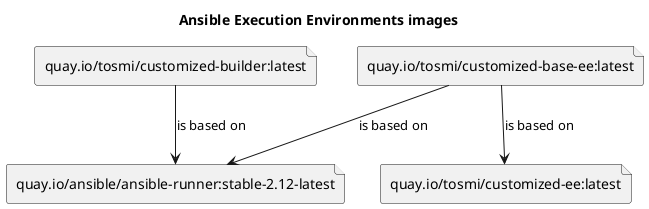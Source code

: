 @startuml
title Ansible Execution Environments images

file "quay.io/ansible/ansible-runner:stable-2.12-latest" as base
file "quay.io/tosmi/customized-builder:latest" as builder
file "quay.io/tosmi/customized-base-ee:latest" as base_ee
file "quay.io/tosmi/customized-ee:latest" as customized_ee

' participant "build process"


builder --> base : is based on
base_ee --> base : is based on
base_ee --> customized_ee: is based on
@enduml
